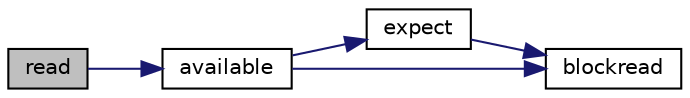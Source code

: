 digraph "read"
{
  edge [fontname="Helvetica",fontsize="10",labelfontname="Helvetica",labelfontsize="10"];
  node [fontname="Helvetica",fontsize="10",shape=record];
  rankdir="LR";
  Node80 [label="read",height=0.2,width=0.4,color="black", fillcolor="grey75", style="filled", fontcolor="black"];
  Node80 -> Node81 [color="midnightblue",fontsize="10",style="solid",fontname="Helvetica"];
  Node81 [label="available",height=0.2,width=0.4,color="black", fillcolor="white", style="filled",URL="$class_esp_server.html#a4549a76725f2e4c013e4d57018366109"];
  Node81 -> Node82 [color="midnightblue",fontsize="10",style="solid",fontname="Helvetica"];
  Node82 [label="expect",height=0.2,width=0.4,color="black", fillcolor="white", style="filled",URL="$class_esp_server.html#aff5ea67ab96af075223b2b836036ccf1"];
  Node82 -> Node83 [color="midnightblue",fontsize="10",style="solid",fontname="Helvetica"];
  Node83 [label="blockread",height=0.2,width=0.4,color="black", fillcolor="white", style="filled",URL="$class_esp_server.html#ac2b4ae3c7ebcd751c4c8020412fa3270"];
  Node81 -> Node83 [color="midnightblue",fontsize="10",style="solid",fontname="Helvetica"];
}
